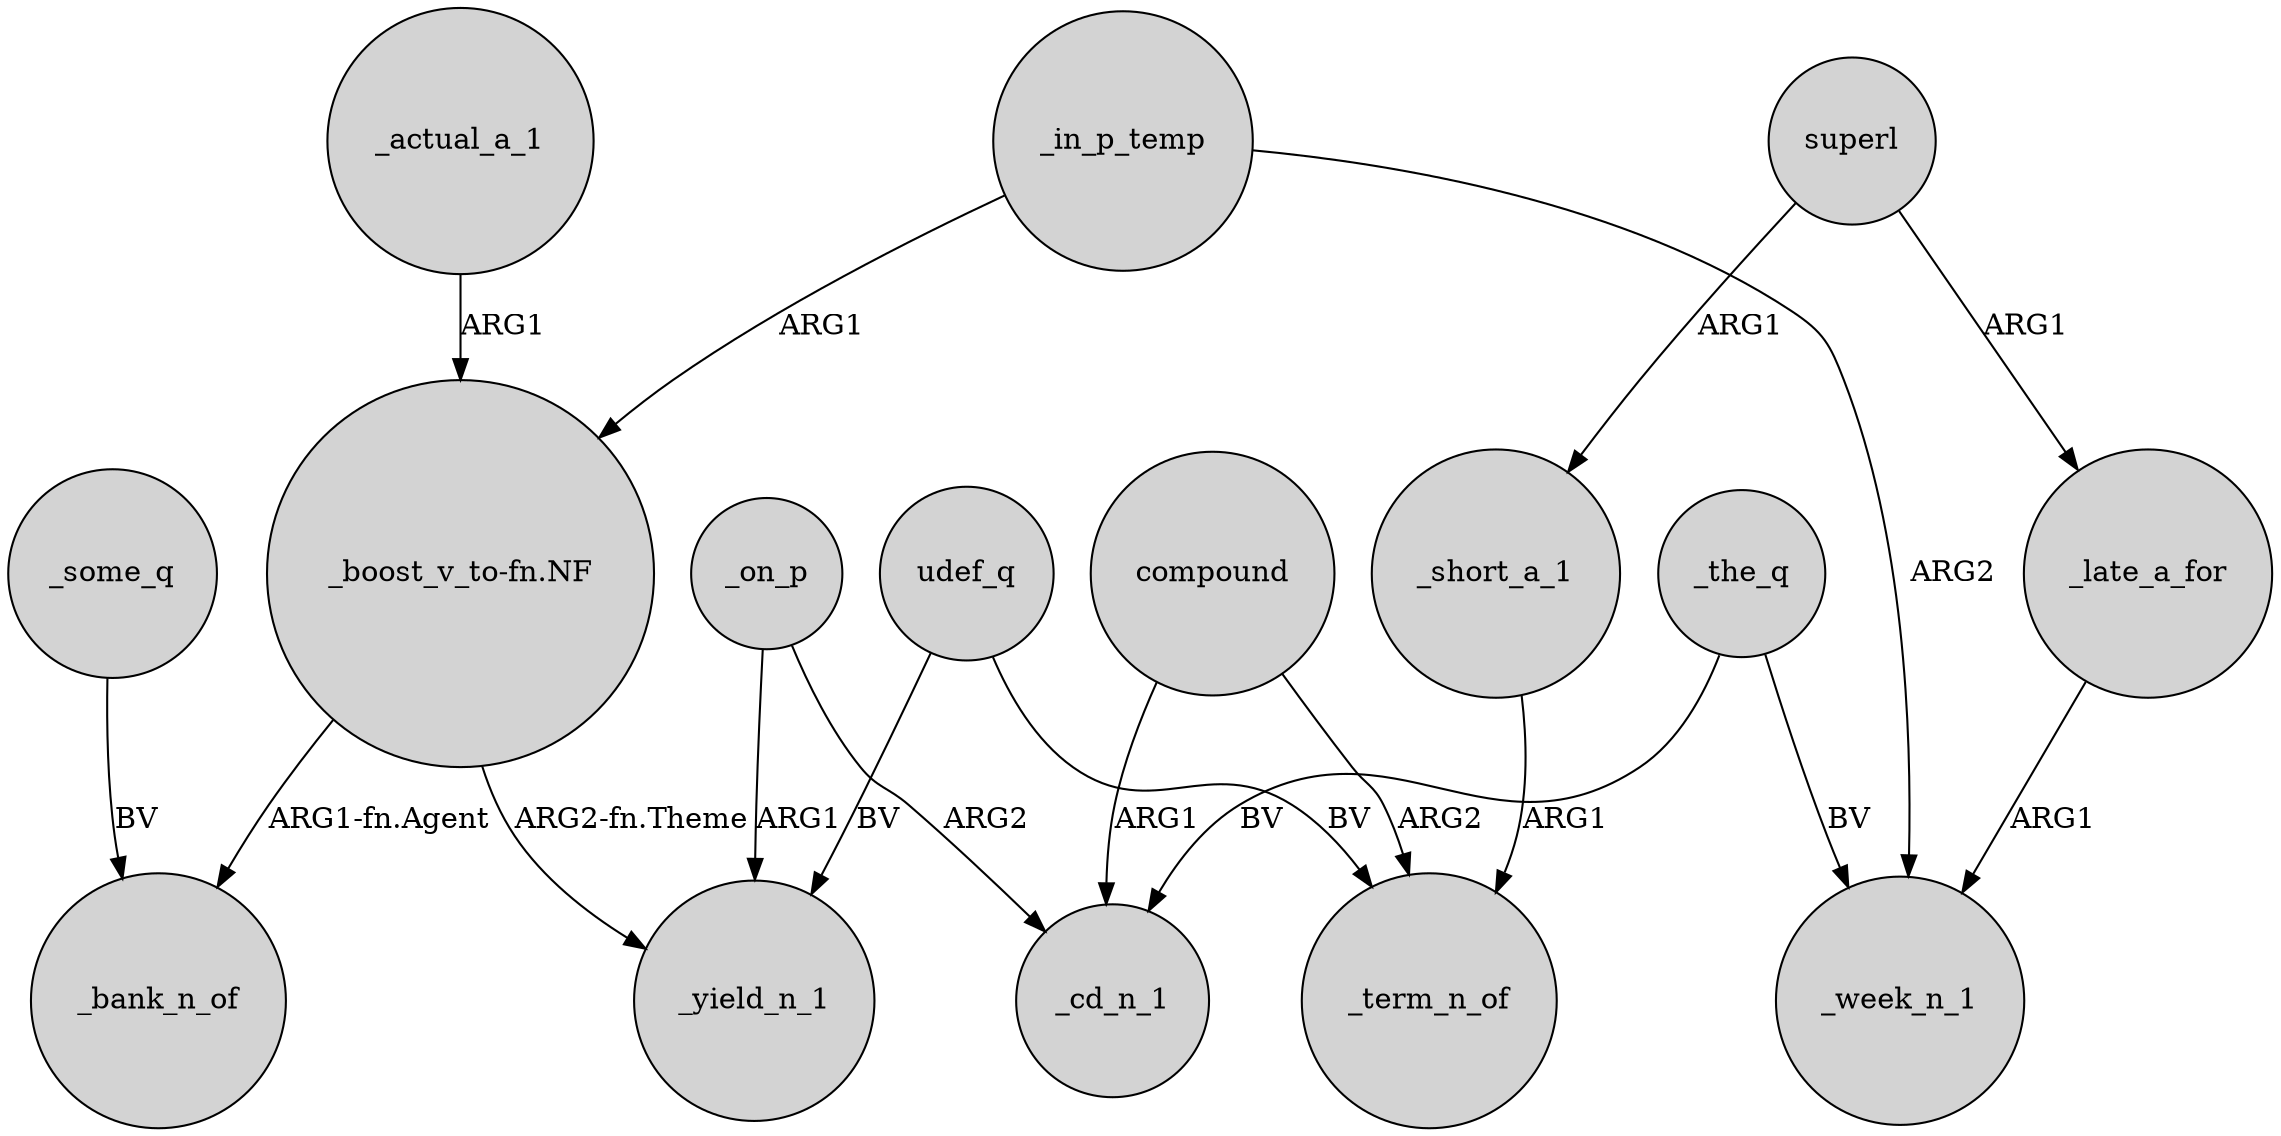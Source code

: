 digraph {
	node [shape=circle style=filled]
	_actual_a_1 -> "_boost_v_to-fn.NF" [label=ARG1]
	compound -> _cd_n_1 [label=ARG1]
	_in_p_temp -> _week_n_1 [label=ARG2]
	superl -> _late_a_for [label=ARG1]
	"_boost_v_to-fn.NF" -> _bank_n_of [label="ARG1-fn.Agent"]
	_some_q -> _bank_n_of [label=BV]
	"_boost_v_to-fn.NF" -> _yield_n_1 [label="ARG2-fn.Theme"]
	_on_p -> _yield_n_1 [label=ARG1]
	_the_q -> _week_n_1 [label=BV]
	compound -> _term_n_of [label=ARG2]
	udef_q -> _term_n_of [label=BV]
	superl -> _short_a_1 [label=ARG1]
	_the_q -> _cd_n_1 [label=BV]
	_in_p_temp -> "_boost_v_to-fn.NF" [label=ARG1]
	_late_a_for -> _week_n_1 [label=ARG1]
	udef_q -> _yield_n_1 [label=BV]
	_on_p -> _cd_n_1 [label=ARG2]
	_short_a_1 -> _term_n_of [label=ARG1]
}
